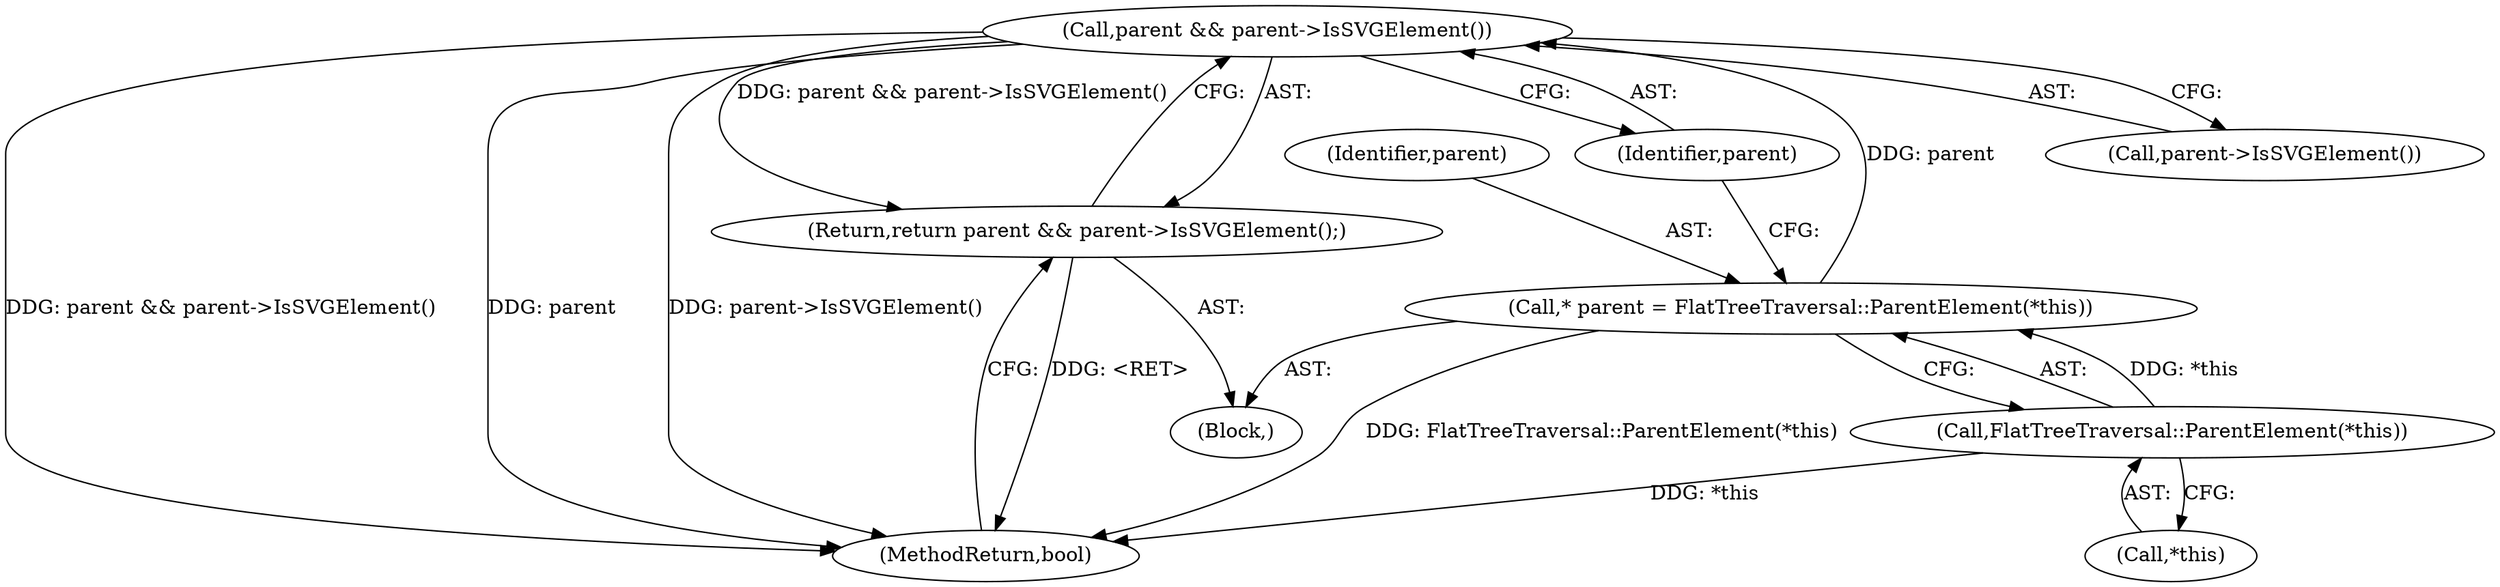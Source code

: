 digraph "0_Chrome_032c3339bfb454c65ce38e7eafe49a54bac83073@pointer" {
"1000109" [label="(Call,parent && parent->IsSVGElement())"];
"1000103" [label="(Call,* parent = FlatTreeTraversal::ParentElement(*this))"];
"1000105" [label="(Call,FlatTreeTraversal::ParentElement(*this))"];
"1000108" [label="(Return,return parent && parent->IsSVGElement();)"];
"1000109" [label="(Call,parent && parent->IsSVGElement())"];
"1000112" [label="(MethodReturn,bool)"];
"1000101" [label="(Block,)"];
"1000106" [label="(Call,*this)"];
"1000104" [label="(Identifier,parent)"];
"1000111" [label="(Call,parent->IsSVGElement())"];
"1000103" [label="(Call,* parent = FlatTreeTraversal::ParentElement(*this))"];
"1000110" [label="(Identifier,parent)"];
"1000105" [label="(Call,FlatTreeTraversal::ParentElement(*this))"];
"1000108" [label="(Return,return parent && parent->IsSVGElement();)"];
"1000109" -> "1000108"  [label="AST: "];
"1000109" -> "1000110"  [label="CFG: "];
"1000109" -> "1000111"  [label="CFG: "];
"1000110" -> "1000109"  [label="AST: "];
"1000111" -> "1000109"  [label="AST: "];
"1000108" -> "1000109"  [label="CFG: "];
"1000109" -> "1000112"  [label="DDG: parent"];
"1000109" -> "1000112"  [label="DDG: parent->IsSVGElement()"];
"1000109" -> "1000112"  [label="DDG: parent && parent->IsSVGElement()"];
"1000109" -> "1000108"  [label="DDG: parent && parent->IsSVGElement()"];
"1000103" -> "1000109"  [label="DDG: parent"];
"1000103" -> "1000101"  [label="AST: "];
"1000103" -> "1000105"  [label="CFG: "];
"1000104" -> "1000103"  [label="AST: "];
"1000105" -> "1000103"  [label="AST: "];
"1000110" -> "1000103"  [label="CFG: "];
"1000103" -> "1000112"  [label="DDG: FlatTreeTraversal::ParentElement(*this)"];
"1000105" -> "1000103"  [label="DDG: *this"];
"1000105" -> "1000106"  [label="CFG: "];
"1000106" -> "1000105"  [label="AST: "];
"1000105" -> "1000112"  [label="DDG: *this"];
"1000108" -> "1000101"  [label="AST: "];
"1000112" -> "1000108"  [label="CFG: "];
"1000108" -> "1000112"  [label="DDG: <RET>"];
}
